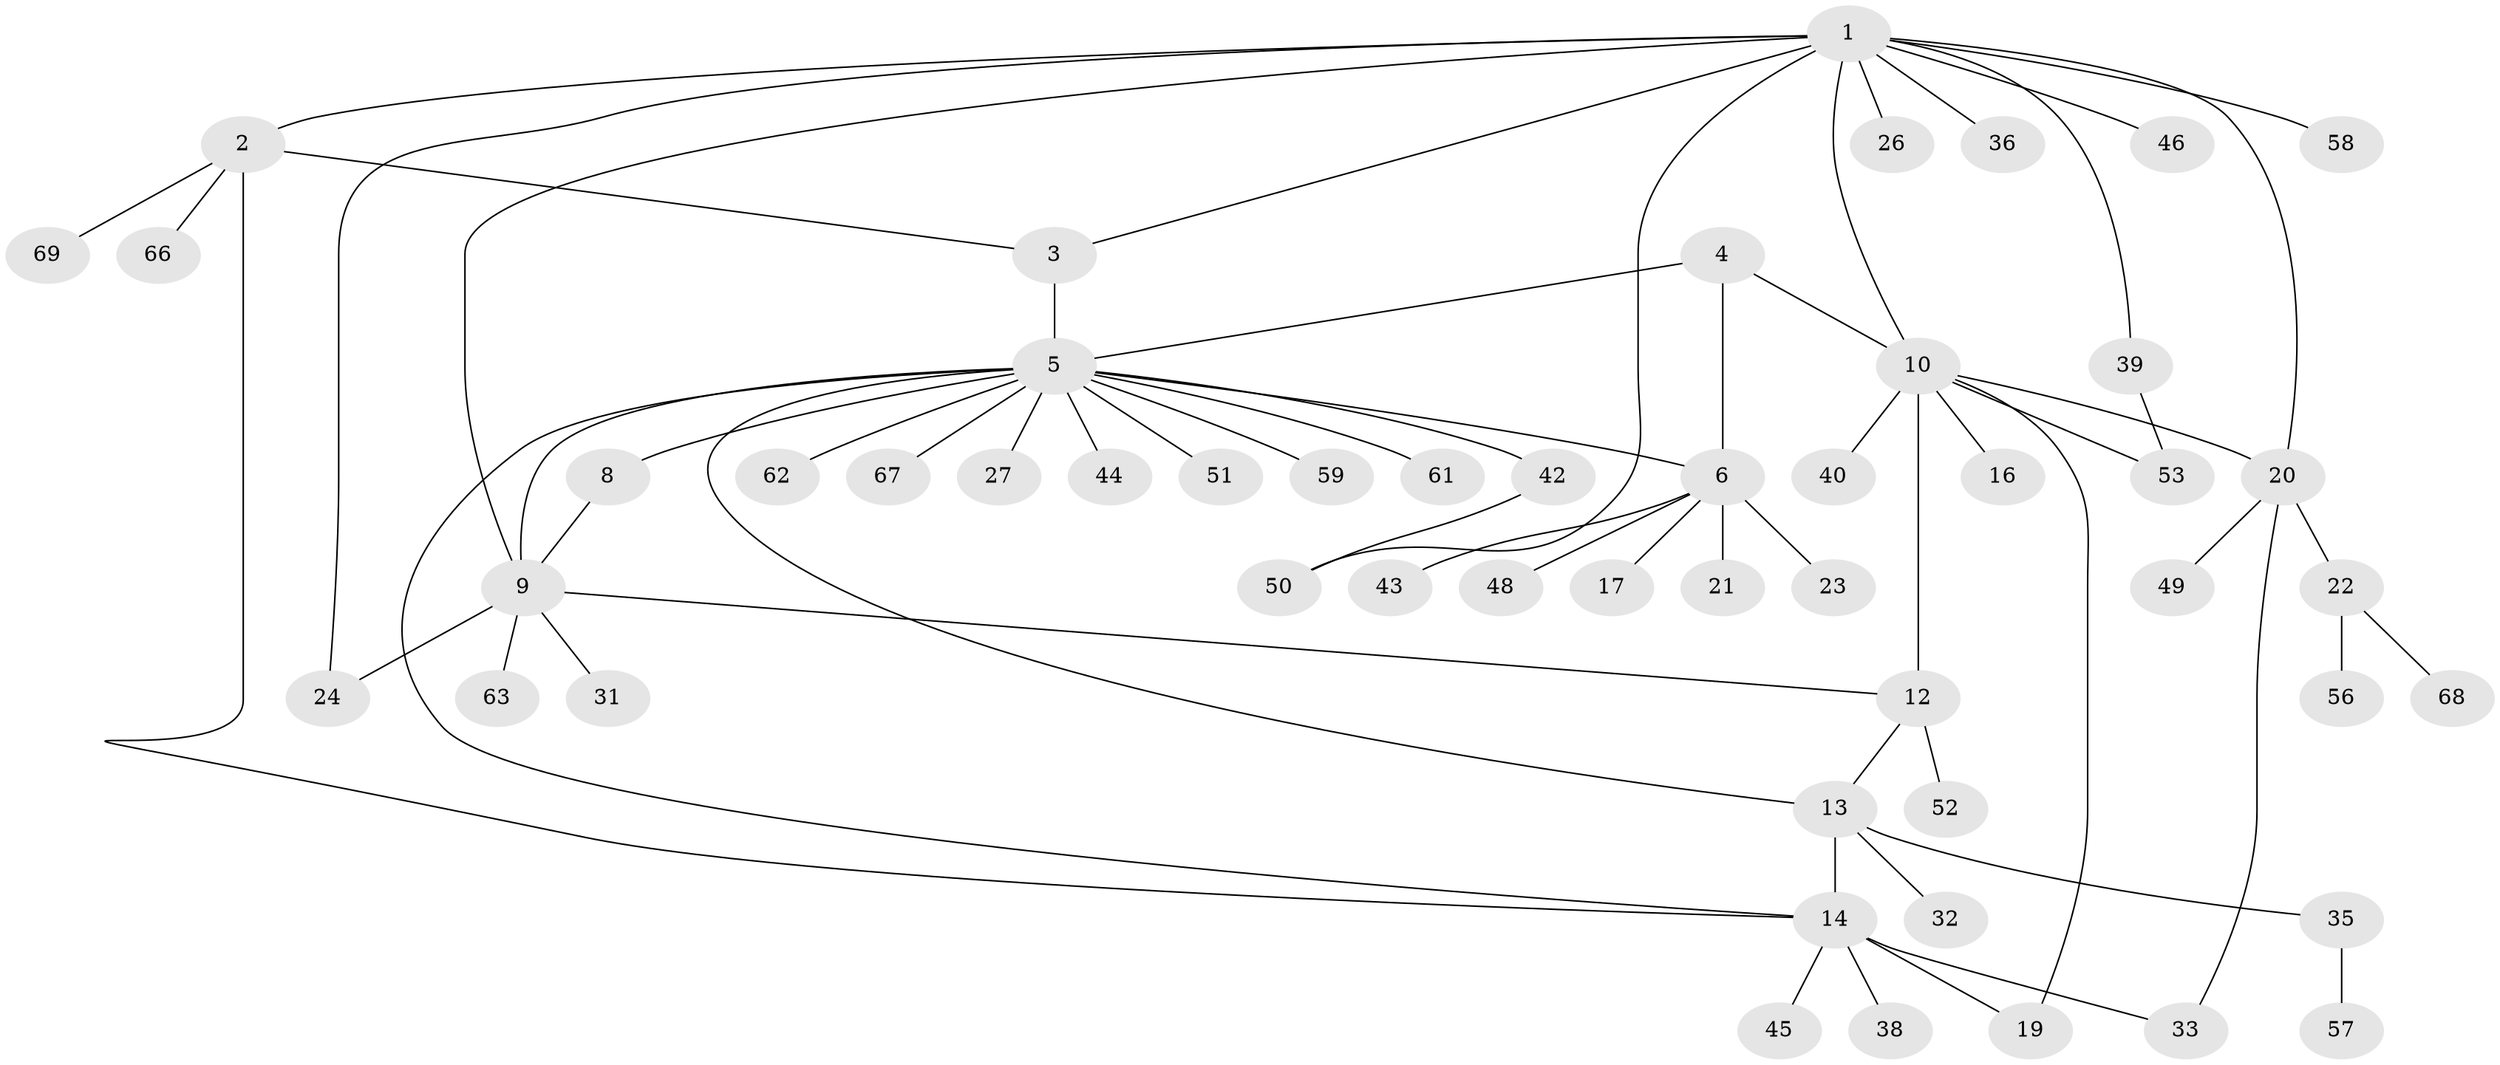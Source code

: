 // original degree distribution, {13: 0.014492753623188406, 5: 0.057971014492753624, 4: 0.057971014492753624, 3: 0.08695652173913043, 12: 0.014492753623188406, 8: 0.014492753623188406, 7: 0.028985507246376812, 6: 0.028985507246376812, 1: 0.5652173913043478, 2: 0.13043478260869565}
// Generated by graph-tools (version 1.1) at 2025/42/03/06/25 10:42:13]
// undirected, 52 vertices, 66 edges
graph export_dot {
graph [start="1"]
  node [color=gray90,style=filled];
  1 [super="+18"];
  2 [super="+54"];
  3 [super="+29"];
  4;
  5 [super="+7"];
  6 [super="+28"];
  8 [super="+37"];
  9 [super="+30"];
  10 [super="+11"];
  12;
  13 [super="+47"];
  14 [super="+15"];
  16;
  17;
  19 [super="+55"];
  20 [super="+25"];
  21;
  22 [super="+34"];
  23;
  24;
  26;
  27;
  31;
  32;
  33;
  35;
  36;
  38;
  39 [super="+41"];
  40;
  42 [super="+60"];
  43;
  44;
  45;
  46;
  48;
  49;
  50;
  51 [super="+65"];
  52;
  53;
  56;
  57;
  58;
  59;
  61;
  62 [super="+64"];
  63;
  66;
  67;
  68;
  69;
  1 -- 2;
  1 -- 3;
  1 -- 9;
  1 -- 24;
  1 -- 26;
  1 -- 36;
  1 -- 39;
  1 -- 46;
  1 -- 50;
  1 -- 58;
  1 -- 10;
  1 -- 20;
  2 -- 3;
  2 -- 14;
  2 -- 69;
  2 -- 66;
  3 -- 5;
  4 -- 5;
  4 -- 6;
  4 -- 10;
  5 -- 6;
  5 -- 13;
  5 -- 27;
  5 -- 42;
  5 -- 44;
  5 -- 51;
  5 -- 59;
  5 -- 61;
  5 -- 67;
  5 -- 8;
  5 -- 9;
  5 -- 62;
  5 -- 14;
  6 -- 17;
  6 -- 21;
  6 -- 23;
  6 -- 43;
  6 -- 48;
  8 -- 9;
  9 -- 12;
  9 -- 24;
  9 -- 31;
  9 -- 63;
  10 -- 12 [weight=2];
  10 -- 16;
  10 -- 20;
  10 -- 40;
  10 -- 19;
  10 -- 53;
  12 -- 13;
  12 -- 52;
  13 -- 14 [weight=2];
  13 -- 32;
  13 -- 35;
  14 -- 19;
  14 -- 38;
  14 -- 45;
  14 -- 33;
  20 -- 22;
  20 -- 49;
  20 -- 33;
  22 -- 56;
  22 -- 68;
  35 -- 57;
  39 -- 53;
  42 -- 50;
}

